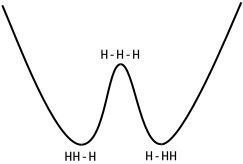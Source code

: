<?xml version="1.0"?>
<dia:diagram xmlns:dia="http://www.lysator.liu.se/~alla/dia/">
  <dia:layer name="Background" visible="true">
    <dia:object type="Standard - BezierLine" version="0" id="O0">
      <dia:attribute name="obj_pos">
        <dia:point val="1.05,2.05"/>
      </dia:attribute>
      <dia:attribute name="obj_bb">
        <dia:rectangle val="0.97,1.97;5.063,9.085"/>
      </dia:attribute>
      <dia:attribute name="bez_points">
        <dia:point val="1.05,2.05"/>
        <dia:point val="1.75,3.65"/>
        <dia:point val="3.703,9.02"/>
        <dia:point val="4.998,9.02"/>
      </dia:attribute>
      <dia:attribute name="corner_types">
        <dia:enum val="0"/>
        <dia:enum val="0"/>
      </dia:attribute>
    </dia:object>
    <dia:object type="Standard - BezierLine" version="0" id="O1">
      <dia:attribute name="obj_pos">
        <dia:point val="4.998,9.02"/>
      </dia:attribute>
      <dia:attribute name="obj_bb">
        <dia:rectangle val="4.936,4.96;7.008,9.082"/>
      </dia:attribute>
      <dia:attribute name="bez_points">
        <dia:point val="4.998,9.02"/>
        <dia:point val="6.246,9.015"/>
        <dia:point val="6.276,4.995"/>
        <dia:point val="6.973,4.995"/>
      </dia:attribute>
      <dia:attribute name="corner_types">
        <dia:enum val="0"/>
        <dia:enum val="0"/>
      </dia:attribute>
    </dia:object>
    <dia:object type="Standard - BezierLine" version="0" id="O2">
      <dia:attribute name="obj_pos">
        <dia:point val="6.973,4.995"/>
      </dia:attribute>
      <dia:attribute name="obj_bb">
        <dia:rectangle val="6.941,4.963;9.051,9.047"/>
      </dia:attribute>
      <dia:attribute name="bez_points">
        <dia:point val="6.973,4.995"/>
        <dia:point val="7.62,4.995"/>
        <dia:point val="7.948,9.045"/>
        <dia:point val="8.998,8.995"/>
      </dia:attribute>
      <dia:attribute name="corner_types">
        <dia:enum val="0"/>
        <dia:enum val="0"/>
      </dia:attribute>
    </dia:object>
    <dia:object type="Standard - BezierLine" version="0" id="O3">
      <dia:attribute name="obj_pos">
        <dia:point val="9,9"/>
      </dia:attribute>
      <dia:attribute name="obj_bb">
        <dia:rectangle val="8.946,1.837;13.063,9.054"/>
      </dia:attribute>
      <dia:attribute name="bez_points">
        <dia:point val="9,9"/>
        <dia:point val="10.079,9"/>
        <dia:point val="12.448,3.17"/>
        <dia:point val="13,1.9"/>
      </dia:attribute>
      <dia:attribute name="corner_types">
        <dia:enum val="0"/>
        <dia:enum val="0"/>
      </dia:attribute>
    </dia:object>
    <dia:object type="Standard - Text" version="0" id="O4">
      <dia:attribute name="obj_pos">
        <dia:point val="4.927,9.82"/>
      </dia:attribute>
      <dia:attribute name="obj_bb">
        <dia:rectangle val="3.669,9.125;6.185,9.925"/>
      </dia:attribute>
      <dia:attribute name="text">
        <dia:composite type="text">
          <dia:attribute name="string">
            <dia:string>#HH-H#</dia:string>
          </dia:attribute>
          <dia:attribute name="font">
            <dia:font name="Courier"/>
          </dia:attribute>
          <dia:attribute name="height">
            <dia:real val="0.8"/>
          </dia:attribute>
          <dia:attribute name="pos">
            <dia:point val="4.927,9.82"/>
          </dia:attribute>
          <dia:attribute name="color">
            <dia:color val="#000000"/>
          </dia:attribute>
          <dia:attribute name="alignment">
            <dia:enum val="1"/>
          </dia:attribute>
        </dia:composite>
      </dia:attribute>
    </dia:object>
    <dia:object type="Standard - Text" version="0" id="O5">
      <dia:attribute name="obj_pos">
        <dia:point val="9.002,9.795"/>
      </dia:attribute>
      <dia:attribute name="obj_bb">
        <dia:rectangle val="7.744,9.1;10.26,9.9"/>
      </dia:attribute>
      <dia:attribute name="text">
        <dia:composite type="text">
          <dia:attribute name="string">
            <dia:string>#H-HH#</dia:string>
          </dia:attribute>
          <dia:attribute name="font">
            <dia:font name="Courier"/>
          </dia:attribute>
          <dia:attribute name="height">
            <dia:real val="0.8"/>
          </dia:attribute>
          <dia:attribute name="pos">
            <dia:point val="9.002,9.795"/>
          </dia:attribute>
          <dia:attribute name="color">
            <dia:color val="#000000"/>
          </dia:attribute>
          <dia:attribute name="alignment">
            <dia:enum val="1"/>
          </dia:attribute>
        </dia:composite>
      </dia:attribute>
    </dia:object>
    <dia:object type="Standard - Text" version="0" id="O6">
      <dia:attribute name="obj_pos">
        <dia:point val="6.952,4.72"/>
      </dia:attribute>
      <dia:attribute name="obj_bb">
        <dia:rectangle val="5.442,4.025;8.462,4.825"/>
      </dia:attribute>
      <dia:attribute name="text">
        <dia:composite type="text">
          <dia:attribute name="string">
            <dia:string>#H-H-H#</dia:string>
          </dia:attribute>
          <dia:attribute name="font">
            <dia:font name="Courier"/>
          </dia:attribute>
          <dia:attribute name="height">
            <dia:real val="0.8"/>
          </dia:attribute>
          <dia:attribute name="pos">
            <dia:point val="6.952,4.72"/>
          </dia:attribute>
          <dia:attribute name="color">
            <dia:color val="#000000"/>
          </dia:attribute>
          <dia:attribute name="alignment">
            <dia:enum val="1"/>
          </dia:attribute>
        </dia:composite>
      </dia:attribute>
    </dia:object>
  </dia:layer>
</dia:diagram>
